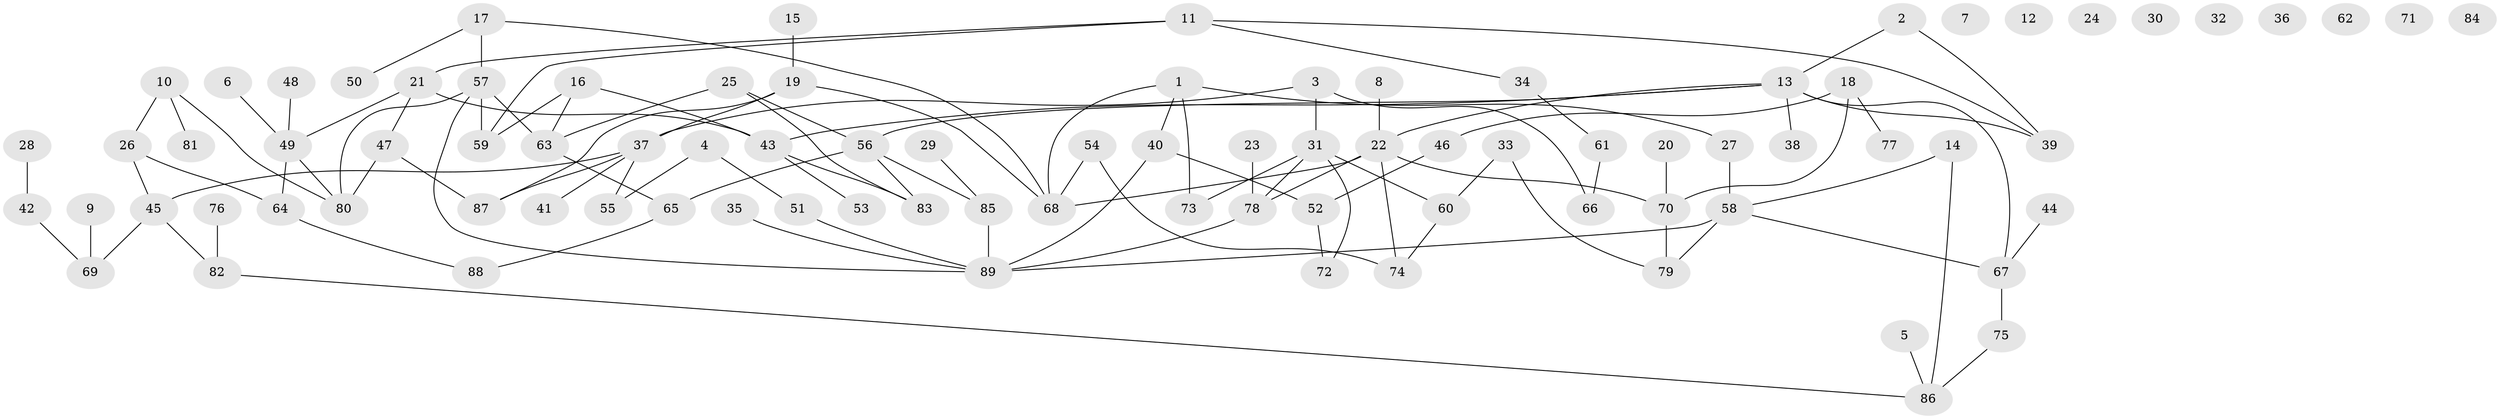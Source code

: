 // Generated by graph-tools (version 1.1) at 2025/49/03/09/25 03:49:08]
// undirected, 89 vertices, 112 edges
graph export_dot {
graph [start="1"]
  node [color=gray90,style=filled];
  1;
  2;
  3;
  4;
  5;
  6;
  7;
  8;
  9;
  10;
  11;
  12;
  13;
  14;
  15;
  16;
  17;
  18;
  19;
  20;
  21;
  22;
  23;
  24;
  25;
  26;
  27;
  28;
  29;
  30;
  31;
  32;
  33;
  34;
  35;
  36;
  37;
  38;
  39;
  40;
  41;
  42;
  43;
  44;
  45;
  46;
  47;
  48;
  49;
  50;
  51;
  52;
  53;
  54;
  55;
  56;
  57;
  58;
  59;
  60;
  61;
  62;
  63;
  64;
  65;
  66;
  67;
  68;
  69;
  70;
  71;
  72;
  73;
  74;
  75;
  76;
  77;
  78;
  79;
  80;
  81;
  82;
  83;
  84;
  85;
  86;
  87;
  88;
  89;
  1 -- 27;
  1 -- 40;
  1 -- 68;
  1 -- 73;
  2 -- 13;
  2 -- 39;
  3 -- 31;
  3 -- 37;
  3 -- 66;
  4 -- 51;
  4 -- 55;
  5 -- 86;
  6 -- 49;
  8 -- 22;
  9 -- 69;
  10 -- 26;
  10 -- 80;
  10 -- 81;
  11 -- 21;
  11 -- 34;
  11 -- 39;
  11 -- 59;
  13 -- 22;
  13 -- 38;
  13 -- 39;
  13 -- 43;
  13 -- 56;
  13 -- 67;
  14 -- 58;
  14 -- 86;
  15 -- 19;
  16 -- 43;
  16 -- 59;
  16 -- 63;
  17 -- 50;
  17 -- 57;
  17 -- 68;
  18 -- 46;
  18 -- 70;
  18 -- 77;
  19 -- 37;
  19 -- 68;
  19 -- 87;
  20 -- 70;
  21 -- 43;
  21 -- 47;
  21 -- 49;
  22 -- 68;
  22 -- 70;
  22 -- 74;
  22 -- 78;
  23 -- 78;
  25 -- 56;
  25 -- 63;
  25 -- 83;
  26 -- 45;
  26 -- 64;
  27 -- 58;
  28 -- 42;
  29 -- 85;
  31 -- 60;
  31 -- 72;
  31 -- 73;
  31 -- 78;
  33 -- 60;
  33 -- 79;
  34 -- 61;
  35 -- 89;
  37 -- 41;
  37 -- 45;
  37 -- 55;
  37 -- 87;
  40 -- 52;
  40 -- 89;
  42 -- 69;
  43 -- 53;
  43 -- 83;
  44 -- 67;
  45 -- 69;
  45 -- 82;
  46 -- 52;
  47 -- 80;
  47 -- 87;
  48 -- 49;
  49 -- 64;
  49 -- 80;
  51 -- 89;
  52 -- 72;
  54 -- 68;
  54 -- 74;
  56 -- 65;
  56 -- 83;
  56 -- 85;
  57 -- 59;
  57 -- 63;
  57 -- 80;
  57 -- 89;
  58 -- 67;
  58 -- 79;
  58 -- 89;
  60 -- 74;
  61 -- 66;
  63 -- 65;
  64 -- 88;
  65 -- 88;
  67 -- 75;
  70 -- 79;
  75 -- 86;
  76 -- 82;
  78 -- 89;
  82 -- 86;
  85 -- 89;
}
